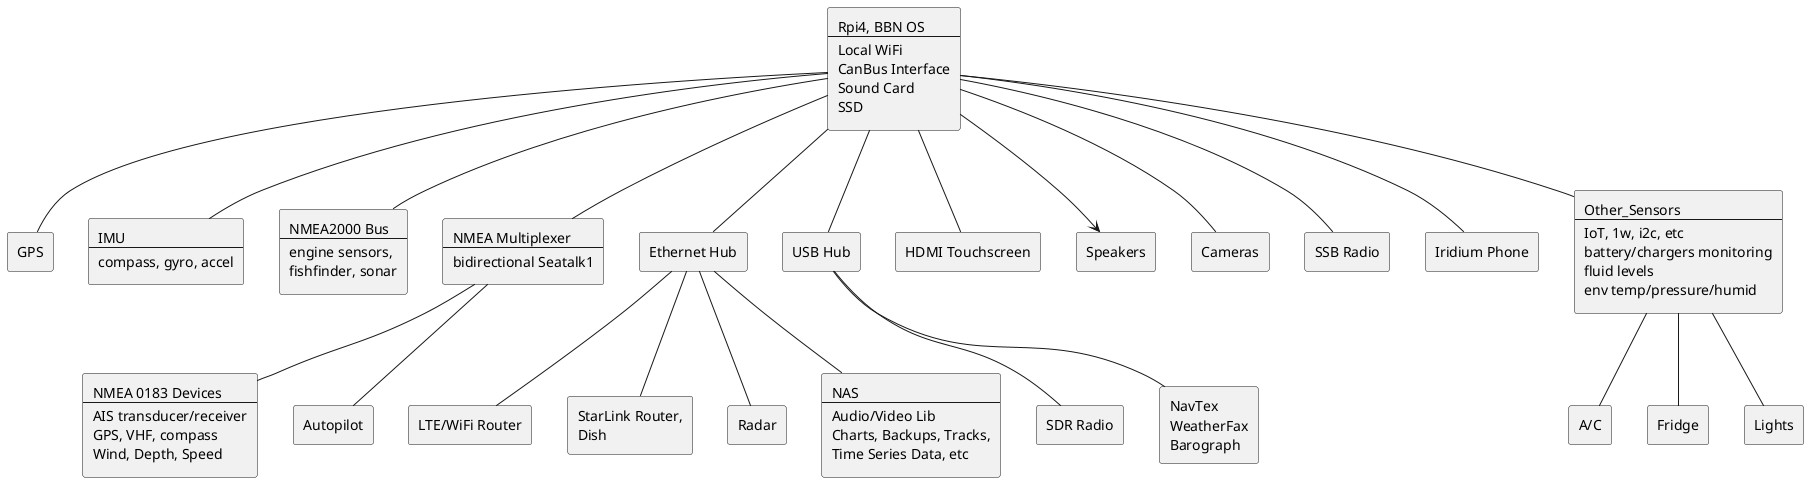 @startuml

rectangle RPI [
 Rpi4, BBN OS
 ----
 Local WiFi
 CanBus Interface
 Sound Card
 SSD
]

rectangle GPS [
 GPS
]

rectangle IMU [
 IMU
 ----
 compass, gyro, accel
]

rectangle NMEA_2000 [
 NMEA2000 Bus
 ----
 engine sensors,
 fishfinder, sonar
]

rectangle NMEA_Mux [
 NMEA Multiplexer
 ----
 bidirectional Seatalk1
]

rectangle NMEA_0183 [
 NMEA 0183 Devices
 ----
 AIS transducer/receiver
 GPS, VHF, compass
 Wind, Depth, Speed
]

rectangle AP [
 Autopilot
]

rectangle Eth_Hub [
 Ethernet Hub
]

rectangle USB_Hub [
 USB Hub
]

rectangle Router [
 LTE/WiFi Router
]

rectangle Dish_Router [
 StarLink Router,
 Dish
]

rectangle Radar [
 Radar
]

rectangle Touchscreen [
 HDMI Touchscreen
]

rectangle Speakers [
 Speakers
]

rectangle Cameras [
 Cameras
]

rectangle SDR [
 SDR Radio
]

rectangle SSB [
 SSB Radio
]

rectangle Iridium [
 Iridium Phone
]

rectangle Other_Sensors [
 Other_Sensors
 ----
 IoT, 1w, i2c, etc
 battery/chargers monitoring
 fluid levels
 env temp/pressure/humid
]

rectangle AC [
 A/C
]

rectangle Fridge [
 Fridge
]

rectangle Lights [
 Lights
]

rectangle Weather [
 NavTex
 WeatherFax
 Barograph
]

rectangle NAS [
 NAS
 ----
 Audio/Video Lib
 Charts, Backups, Tracks,
 Time Series Data, etc
]

RPI -- GPS
RPI -- IMU
RPI -- NMEA_2000
RPI -- NMEA_Mux
RPI -- Eth_Hub
RPI -- USB_Hub
RPI -- Touchscreen
RPI -- Cameras
RPI --> Speakers
RPI -- SSB
RPI -- Iridium
RPI -- Other_Sensors

Eth_Hub -- Router
Eth_Hub -- Radar
Eth_Hub -- NAS
Eth_Hub -- Dish_Router

USB_Hub -- SDR
USB_Hub -- Weather

Other_Sensors -- AC
Other_Sensors -- Fridge
Other_Sensors -- Lights

NMEA_Mux -- NMEA_0183
NMEA_Mux -- AP

@enduml
